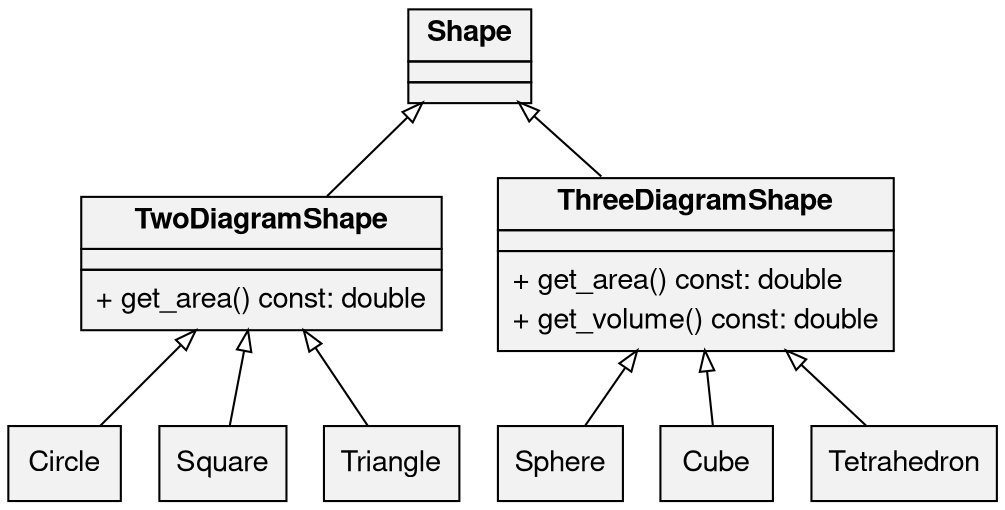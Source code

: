 digraph UML_Class_diagram {
  node [fontname = "Helvetica,Arial,sans-serif"; shape = record; style = filled; fillcolor = gray95;];
  edge [fontname = "Helvetica,Arial,sans-serif";];
  
  Shape [shape = plain;label = <<table border="0" cellborder="1" cellspacing="0" cellpadding="4">
    <tr> <td> <b>Shape</b> </td> </tr>
    <tr> <td></td> </tr>
    <tr> <td></td> </tr>
    </table>>;];
  
  TwoDiagramShape [shape = plain;label = <<table border="0" cellborder="1" cellspacing="0" cellpadding="4">
    <tr> <td> <b>TwoDiagramShape</b> </td> </tr>
    <tr> <td></td> </tr>
    <tr> <td>
    <table border="0" cellborder="0" cellspacing="0" >
    <tr> <td align="left" >+ get_area() const: double</td> </tr>
    </table>
    </td> </tr>
    </table>>;];
  Circle;
  Square;
  Triangle;
  
  ThreeDiagramShape [shape = plain;label = <<table border="0" cellborder="1" cellspacing="0" cellpadding="4">
    <tr> <td> <b>ThreeDiagramShape</b> </td> </tr>
    <tr> <td></td> </tr>
    <tr> <td>
    <table border="0" cellborder="0" cellspacing="0" >
    <tr> <td align="left" >+ get_area() const: double</td> </tr>
    <tr> <td align="left" >+ get_volume() const: double</td> </tr>
    </table>
    </td> </tr>
    </table>>;];
  Sphere;
  Cube;
  Tetrahedron;
  
  edge [dir = back; arrowtail = empty; style = "";];
  Shape -> TwoDiagramShape;
  Shape -> ThreeDiagramShape;
  
  TwoDiagramShape -> Circle;
  TwoDiagramShape -> Square;
  TwoDiagramShape -> Triangle;
  
  ThreeDiagramShape -> Sphere;
  ThreeDiagramShape -> Cube;
  ThreeDiagramShape -> Tetrahedron;
}